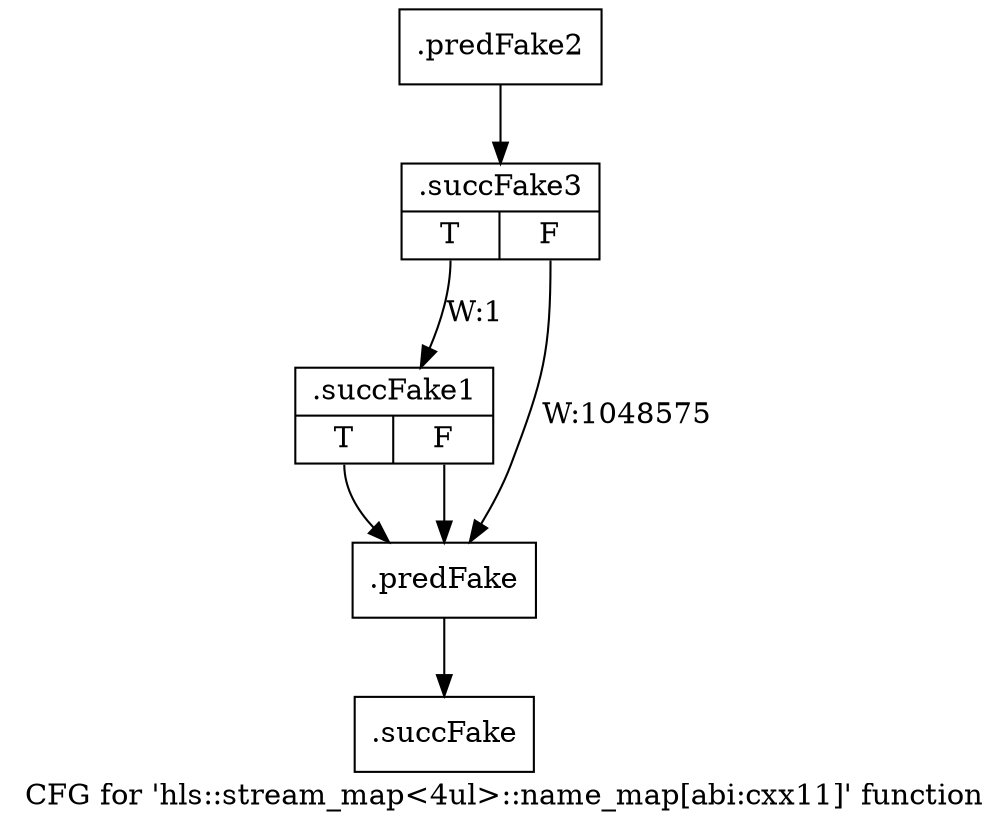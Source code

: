 digraph "CFG for 'hls::stream_map\<4ul\>::name_map[abi:cxx11]' function" {
	label="CFG for 'hls::stream_map\<4ul\>::name_map[abi:cxx11]' function";

	Node0x3b4a4b0 [shape=record,filename="/usr/vitis/Vitis_HLS/2020.2/include/hls_stream_thread_unsafe.h",linenumber="117",label="{.predFake2}"];
	Node0x3b4a4b0 -> Node0x3adc280[ callList="" memoryops="" filename="/usr/vitis/Vitis_HLS/2020.2/include/hls_stream_thread_unsafe.h" execusionnum="4"];
	Node0x3adc280 [shape=record,filename="/usr/vitis/Vitis_HLS/2020.2/include/hls_stream_thread_unsafe.h",linenumber="117",label="{.succFake3|{<s0>T|<s1>F}}"];
	Node0x3adc280:s0 -> Node0x3adc090[label="W:1" callList="" memoryops="" filename="/usr/vitis/Vitis_HLS/2020.2/include/hls_stream_thread_unsafe.h" execusionnum="0"];
	Node0x3adc280:s1 -> Node0x3b3f4b0[label="W:1048575"];
	Node0x3adc090 [shape=record,filename="/usr/vitis/Vitis_HLS/2020.2/include/hls_stream_thread_unsafe.h",linenumber="117",label="{.succFake1|{<s0>T|<s1>F}}"];
	Node0x3adc090:s0 -> Node0x3b3f4b0[ callList="" memoryops="" filename="/usr/vitis/Vitis_HLS/2020.2/include/hls_stream_thread_unsafe.h" execusionnum="0"];
	Node0x3adc090:s1 -> Node0x3b3f4b0;
	Node0x3b3f4b0 [shape=record,filename="/usr/vitis/Vitis_HLS/2020.2/include/hls_stream_thread_unsafe.h",linenumber="118",label="{.predFake}"];
	Node0x3b3f4b0 -> Node0x3adbfe0[ callList="" memoryops="" filename="/usr/vitis/Vitis_HLS/2020.2/include/hls_stream_thread_unsafe.h" execusionnum="1048574"];
	Node0x3adbfe0 [shape=record,filename="/usr/vitis/Vitis_HLS/2020.2/include/hls_stream_thread_unsafe.h",linenumber="118",label="{.succFake}"];
}
